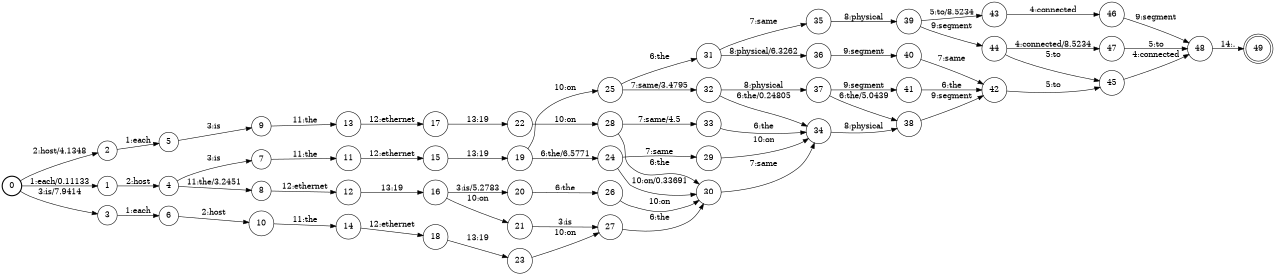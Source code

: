 digraph FST {
rankdir = LR;
size = "8.5,11";
label = "";
center = 1;
orientation = Portrait;
ranksep = "0.4";
nodesep = "0.25";
0 [label = "0", shape = circle, style = bold, fontsize = 14]
	0 -> 1 [label = "1:each/0.11133", fontsize = 14];
	0 -> 2 [label = "2:host/4.1348", fontsize = 14];
	0 -> 3 [label = "3:is/7.9414", fontsize = 14];
1 [label = "1", shape = circle, style = solid, fontsize = 14]
	1 -> 4 [label = "2:host", fontsize = 14];
2 [label = "2", shape = circle, style = solid, fontsize = 14]
	2 -> 5 [label = "1:each", fontsize = 14];
3 [label = "3", shape = circle, style = solid, fontsize = 14]
	3 -> 6 [label = "1:each", fontsize = 14];
4 [label = "4", shape = circle, style = solid, fontsize = 14]
	4 -> 7 [label = "3:is", fontsize = 14];
	4 -> 8 [label = "11:the/3.2451", fontsize = 14];
5 [label = "5", shape = circle, style = solid, fontsize = 14]
	5 -> 9 [label = "3:is", fontsize = 14];
6 [label = "6", shape = circle, style = solid, fontsize = 14]
	6 -> 10 [label = "2:host", fontsize = 14];
7 [label = "7", shape = circle, style = solid, fontsize = 14]
	7 -> 11 [label = "11:the", fontsize = 14];
8 [label = "8", shape = circle, style = solid, fontsize = 14]
	8 -> 12 [label = "12:ethernet", fontsize = 14];
9 [label = "9", shape = circle, style = solid, fontsize = 14]
	9 -> 13 [label = "11:the", fontsize = 14];
10 [label = "10", shape = circle, style = solid, fontsize = 14]
	10 -> 14 [label = "11:the", fontsize = 14];
11 [label = "11", shape = circle, style = solid, fontsize = 14]
	11 -> 15 [label = "12:ethernet", fontsize = 14];
12 [label = "12", shape = circle, style = solid, fontsize = 14]
	12 -> 16 [label = "13:19", fontsize = 14];
13 [label = "13", shape = circle, style = solid, fontsize = 14]
	13 -> 17 [label = "12:ethernet", fontsize = 14];
14 [label = "14", shape = circle, style = solid, fontsize = 14]
	14 -> 18 [label = "12:ethernet", fontsize = 14];
15 [label = "15", shape = circle, style = solid, fontsize = 14]
	15 -> 19 [label = "13:19", fontsize = 14];
16 [label = "16", shape = circle, style = solid, fontsize = 14]
	16 -> 20 [label = "3:is/5.2783", fontsize = 14];
	16 -> 21 [label = "10:on", fontsize = 14];
17 [label = "17", shape = circle, style = solid, fontsize = 14]
	17 -> 22 [label = "13:19", fontsize = 14];
18 [label = "18", shape = circle, style = solid, fontsize = 14]
	18 -> 23 [label = "13:19", fontsize = 14];
19 [label = "19", shape = circle, style = solid, fontsize = 14]
	19 -> 25 [label = "10:on", fontsize = 14];
	19 -> 24 [label = "6:the/6.5771", fontsize = 14];
20 [label = "20", shape = circle, style = solid, fontsize = 14]
	20 -> 26 [label = "6:the", fontsize = 14];
21 [label = "21", shape = circle, style = solid, fontsize = 14]
	21 -> 27 [label = "3:is", fontsize = 14];
22 [label = "22", shape = circle, style = solid, fontsize = 14]
	22 -> 28 [label = "10:on", fontsize = 14];
23 [label = "23", shape = circle, style = solid, fontsize = 14]
	23 -> 27 [label = "10:on", fontsize = 14];
24 [label = "24", shape = circle, style = solid, fontsize = 14]
	24 -> 29 [label = "7:same", fontsize = 14];
	24 -> 30 [label = "10:on/0.33691", fontsize = 14];
25 [label = "25", shape = circle, style = solid, fontsize = 14]
	25 -> 32 [label = "7:same/3.4795", fontsize = 14];
	25 -> 31 [label = "6:the", fontsize = 14];
26 [label = "26", shape = circle, style = solid, fontsize = 14]
	26 -> 30 [label = "10:on", fontsize = 14];
27 [label = "27", shape = circle, style = solid, fontsize = 14]
	27 -> 30 [label = "6:the", fontsize = 14];
28 [label = "28", shape = circle, style = solid, fontsize = 14]
	28 -> 33 [label = "7:same/4.5", fontsize = 14];
	28 -> 30 [label = "6:the", fontsize = 14];
29 [label = "29", shape = circle, style = solid, fontsize = 14]
	29 -> 34 [label = "10:on", fontsize = 14];
30 [label = "30", shape = circle, style = solid, fontsize = 14]
	30 -> 34 [label = "7:same", fontsize = 14];
31 [label = "31", shape = circle, style = solid, fontsize = 14]
	31 -> 35 [label = "7:same", fontsize = 14];
	31 -> 36 [label = "8:physical/6.3262", fontsize = 14];
32 [label = "32", shape = circle, style = solid, fontsize = 14]
	32 -> 37 [label = "8:physical", fontsize = 14];
	32 -> 34 [label = "6:the/0.24805", fontsize = 14];
33 [label = "33", shape = circle, style = solid, fontsize = 14]
	33 -> 34 [label = "6:the", fontsize = 14];
34 [label = "34", shape = circle, style = solid, fontsize = 14]
	34 -> 38 [label = "8:physical", fontsize = 14];
35 [label = "35", shape = circle, style = solid, fontsize = 14]
	35 -> 39 [label = "8:physical", fontsize = 14];
36 [label = "36", shape = circle, style = solid, fontsize = 14]
	36 -> 40 [label = "9:segment", fontsize = 14];
37 [label = "37", shape = circle, style = solid, fontsize = 14]
	37 -> 41 [label = "9:segment", fontsize = 14];
	37 -> 38 [label = "6:the/5.0439", fontsize = 14];
38 [label = "38", shape = circle, style = solid, fontsize = 14]
	38 -> 42 [label = "9:segment", fontsize = 14];
39 [label = "39", shape = circle, style = solid, fontsize = 14]
	39 -> 43 [label = "5:to/8.5234", fontsize = 14];
	39 -> 44 [label = "9:segment", fontsize = 14];
40 [label = "40", shape = circle, style = solid, fontsize = 14]
	40 -> 42 [label = "7:same", fontsize = 14];
41 [label = "41", shape = circle, style = solid, fontsize = 14]
	41 -> 42 [label = "6:the", fontsize = 14];
42 [label = "42", shape = circle, style = solid, fontsize = 14]
	42 -> 45 [label = "5:to", fontsize = 14];
43 [label = "43", shape = circle, style = solid, fontsize = 14]
	43 -> 46 [label = "4:connected", fontsize = 14];
44 [label = "44", shape = circle, style = solid, fontsize = 14]
	44 -> 47 [label = "4:connected/8.5234", fontsize = 14];
	44 -> 45 [label = "5:to", fontsize = 14];
45 [label = "45", shape = circle, style = solid, fontsize = 14]
	45 -> 48 [label = "4:connected", fontsize = 14];
46 [label = "46", shape = circle, style = solid, fontsize = 14]
	46 -> 48 [label = "9:segment", fontsize = 14];
47 [label = "47", shape = circle, style = solid, fontsize = 14]
	47 -> 48 [label = "5:to", fontsize = 14];
48 [label = "48", shape = circle, style = solid, fontsize = 14]
	48 -> 49 [label = "14:.", fontsize = 14];
49 [label = "49", shape = doublecircle, style = solid, fontsize = 14]
}
